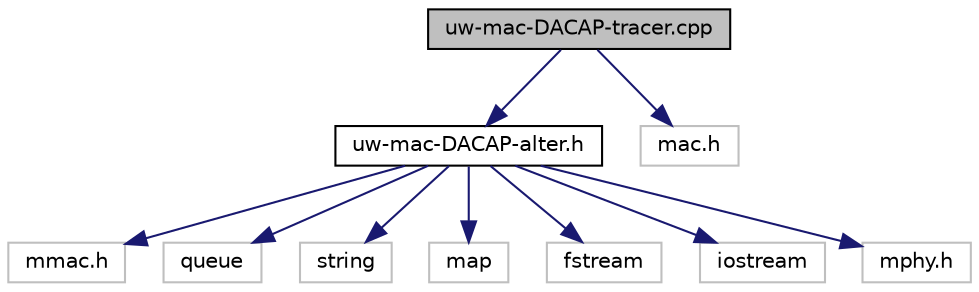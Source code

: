 digraph "uw-mac-DACAP-tracer.cpp"
{
 // LATEX_PDF_SIZE
  edge [fontname="Helvetica",fontsize="10",labelfontname="Helvetica",labelfontsize="10"];
  node [fontname="Helvetica",fontsize="10",shape=record];
  Node1 [label="uw-mac-DACAP-tracer.cpp",height=0.2,width=0.4,color="black", fillcolor="grey75", style="filled", fontcolor="black",tooltip="Provides the implementation of DACAP Tracer."];
  Node1 -> Node2 [color="midnightblue",fontsize="10",style="solid",fontname="Helvetica"];
  Node2 [label="uw-mac-DACAP-alter.h",height=0.2,width=0.4,color="black", fillcolor="white", style="filled",URL="$uw-mac-DACAP-alter_8h.html",tooltip="Provides the DACAP Class header description."];
  Node2 -> Node3 [color="midnightblue",fontsize="10",style="solid",fontname="Helvetica"];
  Node3 [label="mmac.h",height=0.2,width=0.4,color="grey75", fillcolor="white", style="filled",tooltip=" "];
  Node2 -> Node4 [color="midnightblue",fontsize="10",style="solid",fontname="Helvetica"];
  Node4 [label="queue",height=0.2,width=0.4,color="grey75", fillcolor="white", style="filled",tooltip=" "];
  Node2 -> Node5 [color="midnightblue",fontsize="10",style="solid",fontname="Helvetica"];
  Node5 [label="string",height=0.2,width=0.4,color="grey75", fillcolor="white", style="filled",tooltip=" "];
  Node2 -> Node6 [color="midnightblue",fontsize="10",style="solid",fontname="Helvetica"];
  Node6 [label="map",height=0.2,width=0.4,color="grey75", fillcolor="white", style="filled",tooltip=" "];
  Node2 -> Node7 [color="midnightblue",fontsize="10",style="solid",fontname="Helvetica"];
  Node7 [label="fstream",height=0.2,width=0.4,color="grey75", fillcolor="white", style="filled",tooltip=" "];
  Node2 -> Node8 [color="midnightblue",fontsize="10",style="solid",fontname="Helvetica"];
  Node8 [label="iostream",height=0.2,width=0.4,color="grey75", fillcolor="white", style="filled",tooltip=" "];
  Node2 -> Node9 [color="midnightblue",fontsize="10",style="solid",fontname="Helvetica"];
  Node9 [label="mphy.h",height=0.2,width=0.4,color="grey75", fillcolor="white", style="filled",tooltip=" "];
  Node1 -> Node10 [color="midnightblue",fontsize="10",style="solid",fontname="Helvetica"];
  Node10 [label="mac.h",height=0.2,width=0.4,color="grey75", fillcolor="white", style="filled",tooltip=" "];
}
